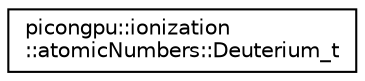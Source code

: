 digraph "Graphical Class Hierarchy"
{
 // LATEX_PDF_SIZE
  edge [fontname="Helvetica",fontsize="10",labelfontname="Helvetica",labelfontsize="10"];
  node [fontname="Helvetica",fontsize="10",shape=record];
  rankdir="LR";
  Node0 [label="picongpu::ionization\l::atomicNumbers::Deuterium_t",height=0.2,width=0.4,color="black", fillcolor="white", style="filled",URL="$structpicongpu_1_1ionization_1_1atomic_numbers_1_1_deuterium__t.html",tooltip="H-2 0.02% NA."];
}
